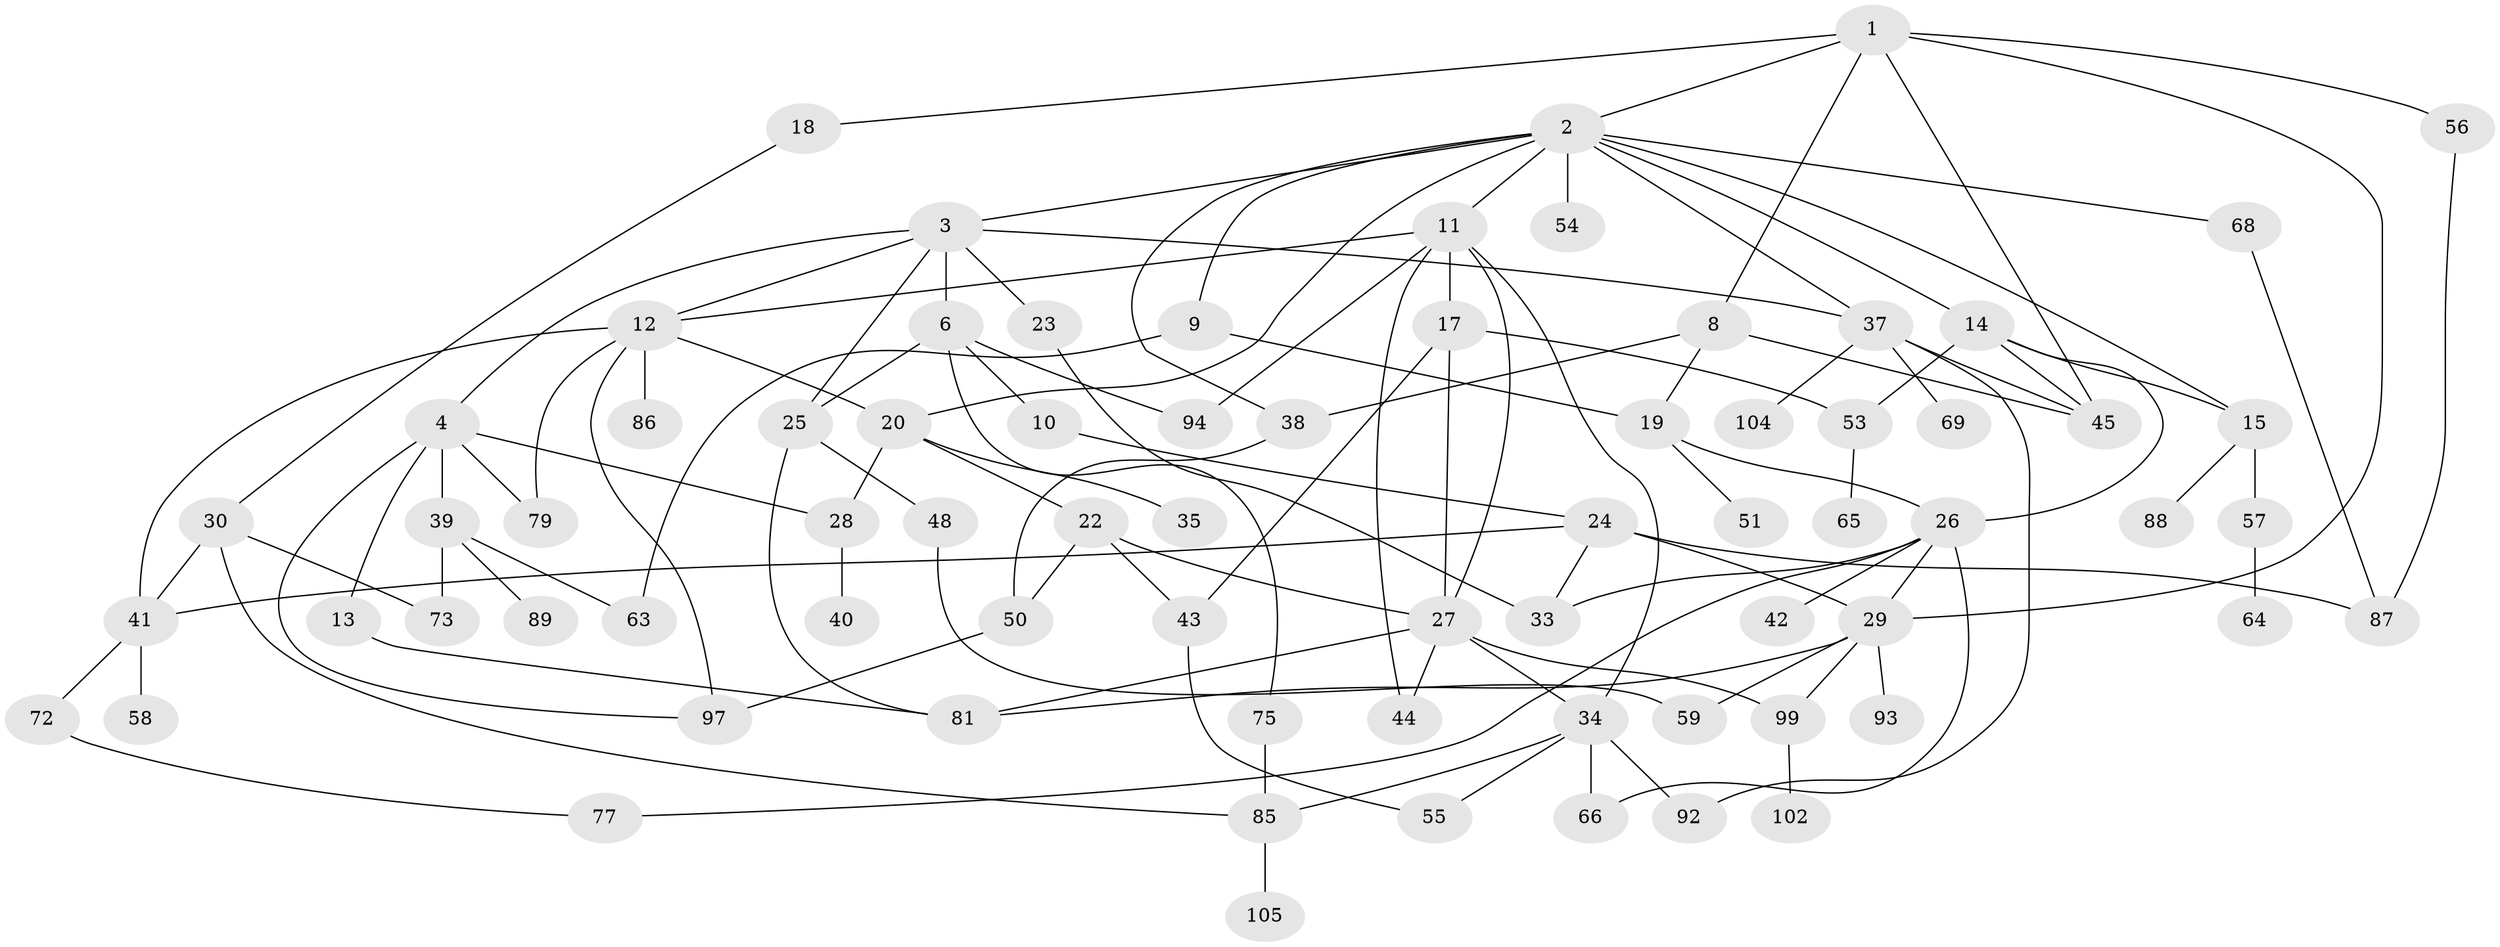 // Generated by graph-tools (version 1.1) at 2025/51/02/27/25 19:51:39]
// undirected, 73 vertices, 116 edges
graph export_dot {
graph [start="1"]
  node [color=gray90,style=filled];
  1;
  2 [super="+7"];
  3 [super="+36"];
  4 [super="+5"];
  6 [super="+16"];
  8;
  9 [super="+46"];
  10;
  11 [super="+21"];
  12 [super="+96"];
  13 [super="+78"];
  14 [super="+91"];
  15;
  17 [super="+61"];
  18;
  19;
  20;
  22;
  23 [super="+82"];
  24 [super="+90"];
  25;
  26 [super="+31"];
  27 [super="+32"];
  28;
  29 [super="+47"];
  30 [super="+49"];
  33 [super="+74"];
  34 [super="+80"];
  35;
  37 [super="+84"];
  38 [super="+83"];
  39 [super="+67"];
  40;
  41 [super="+62"];
  42;
  43 [super="+98"];
  44;
  45 [super="+52"];
  48;
  50 [super="+70"];
  51 [super="+76"];
  53;
  54;
  55 [super="+95"];
  56;
  57 [super="+60"];
  58;
  59 [super="+71"];
  63 [super="+100"];
  64;
  65;
  66;
  68;
  69;
  72;
  73;
  75;
  77;
  79;
  81;
  85 [super="+101"];
  86;
  87;
  88;
  89;
  92;
  93;
  94 [super="+103"];
  97;
  99;
  102;
  104;
  105;
  1 -- 2;
  1 -- 8;
  1 -- 18;
  1 -- 45;
  1 -- 56;
  1 -- 29;
  2 -- 3;
  2 -- 9;
  2 -- 11;
  2 -- 14;
  2 -- 20;
  2 -- 38;
  2 -- 54;
  2 -- 68;
  2 -- 15;
  2 -- 37;
  3 -- 4;
  3 -- 6;
  3 -- 23;
  3 -- 37;
  3 -- 25;
  3 -- 12;
  4 -- 13;
  4 -- 39;
  4 -- 28;
  4 -- 97;
  4 -- 79;
  6 -- 10;
  6 -- 75;
  6 -- 94;
  6 -- 25;
  8 -- 19;
  8 -- 45;
  8 -- 38;
  9 -- 19;
  9 -- 63;
  10 -- 24;
  11 -- 12;
  11 -- 17;
  11 -- 34;
  11 -- 94;
  11 -- 27;
  11 -- 44;
  12 -- 79;
  12 -- 86;
  12 -- 97;
  12 -- 20;
  12 -- 41;
  13 -- 81;
  14 -- 53;
  14 -- 45;
  14 -- 26;
  14 -- 15;
  15 -- 57;
  15 -- 88;
  17 -- 53;
  17 -- 27;
  17 -- 43;
  18 -- 30;
  19 -- 26;
  19 -- 51;
  20 -- 22;
  20 -- 28;
  20 -- 35;
  22 -- 27;
  22 -- 43;
  22 -- 50;
  23 -- 33;
  24 -- 29;
  24 -- 87;
  24 -- 41;
  24 -- 33;
  25 -- 48;
  25 -- 81;
  26 -- 33;
  26 -- 42;
  26 -- 77;
  26 -- 66;
  26 -- 29;
  27 -- 44;
  27 -- 81;
  27 -- 34;
  27 -- 99;
  28 -- 40;
  29 -- 93;
  29 -- 99;
  29 -- 81;
  29 -- 59;
  30 -- 41;
  30 -- 73;
  30 -- 85;
  34 -- 55;
  34 -- 85;
  34 -- 92;
  34 -- 66;
  37 -- 69;
  37 -- 92;
  37 -- 104;
  37 -- 45;
  38 -- 50;
  39 -- 73;
  39 -- 89;
  39 -- 63;
  41 -- 58;
  41 -- 72;
  43 -- 55;
  48 -- 59;
  50 -- 97;
  53 -- 65;
  56 -- 87;
  57 -- 64;
  68 -- 87;
  72 -- 77;
  75 -- 85;
  85 -- 105;
  99 -- 102;
}
